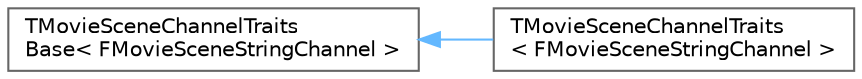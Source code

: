 digraph "Graphical Class Hierarchy"
{
 // INTERACTIVE_SVG=YES
 // LATEX_PDF_SIZE
  bgcolor="transparent";
  edge [fontname=Helvetica,fontsize=10,labelfontname=Helvetica,labelfontsize=10];
  node [fontname=Helvetica,fontsize=10,shape=box,height=0.2,width=0.4];
  rankdir="LR";
  Node0 [id="Node000000",label="TMovieSceneChannelTraits\lBase\< FMovieSceneStringChannel \>",height=0.2,width=0.4,color="grey40", fillcolor="white", style="filled",URL="$d3/dfc/structTMovieSceneChannelTraitsBase.html",tooltip=" "];
  Node0 -> Node1 [id="edge8301_Node000000_Node000001",dir="back",color="steelblue1",style="solid",tooltip=" "];
  Node1 [id="Node000001",label="TMovieSceneChannelTraits\l\< FMovieSceneStringChannel \>",height=0.2,width=0.4,color="grey40", fillcolor="white", style="filled",URL="$de/d8c/structTMovieSceneChannelTraits_3_01FMovieSceneStringChannel_01_4.html",tooltip=" "];
}
